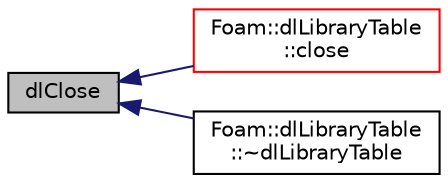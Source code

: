 digraph "dlClose"
{
  bgcolor="transparent";
  edge [fontname="Helvetica",fontsize="10",labelfontname="Helvetica",labelfontsize="10"];
  node [fontname="Helvetica",fontsize="10",shape=record];
  rankdir="LR";
  Node1 [label="dlClose",height=0.2,width=0.4,color="black", fillcolor="grey75", style="filled", fontcolor="black"];
  Node1 -> Node2 [dir="back",color="midnightblue",fontsize="10",style="solid",fontname="Helvetica"];
  Node2 [label="Foam::dlLibraryTable\l::close",height=0.2,width=0.4,color="red",URL="$a00570.html#a2570bf1050cfc54c7136b22ee759f51d",tooltip="Close the named library, optionally with warnings if problems occur. "];
  Node1 -> Node3 [dir="back",color="midnightblue",fontsize="10",style="solid",fontname="Helvetica"];
  Node3 [label="Foam::dlLibraryTable\l::~dlLibraryTable",height=0.2,width=0.4,color="black",URL="$a00570.html#a8b1edf5149cf2a945f7371c22498f9c2",tooltip="Destructor. "];
}
